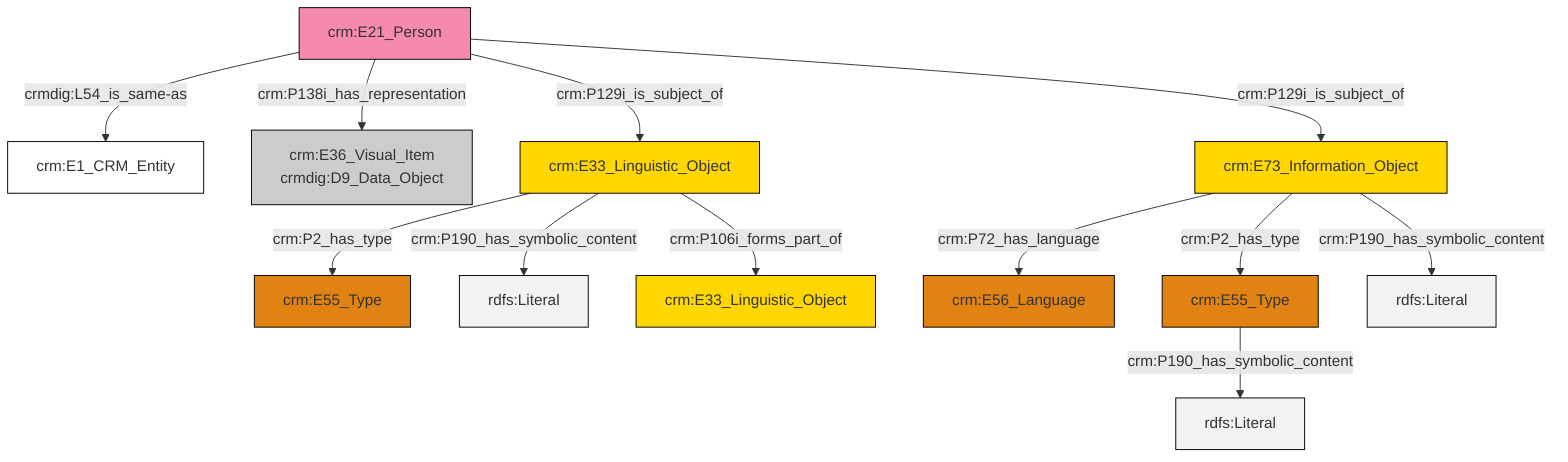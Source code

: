 graph TD
classDef Literal fill:#f2f2f2,stroke:#000000;
classDef CRM_Entity fill:#FFFFFF,stroke:#000000;
classDef Temporal_Entity fill:#00C9E6, stroke:#000000;
classDef Type fill:#E18312, stroke:#000000;
classDef Time-Span fill:#2C9C91, stroke:#000000;
classDef Appellation fill:#FFEB7F, stroke:#000000;
classDef Place fill:#008836, stroke:#000000;
classDef Persistent_Item fill:#B266B2, stroke:#000000;
classDef Conceptual_Object fill:#FFD700, stroke:#000000;
classDef Physical_Thing fill:#D2B48C, stroke:#000000;
classDef Actor fill:#f58aad, stroke:#000000;
classDef PC_Classes fill:#4ce600, stroke:#000000;
classDef Multi fill:#cccccc,stroke:#000000;

8["crm:E73_Information_Object"]:::Conceptual_Object -->|crm:P72_has_language| 9["crm:E56_Language"]:::Type
10["crm:E21_Person"]:::Actor -->|crmdig:L54_is_same-as| 6["crm:E1_CRM_Entity"]:::CRM_Entity
10["crm:E21_Person"]:::Actor -->|crm:P138i_has_representation| 0["crm:E36_Visual_Item<br>crmdig:D9_Data_Object"]:::Multi
8["crm:E73_Information_Object"]:::Conceptual_Object -->|crm:P2_has_type| 13["crm:E55_Type"]:::Type
8["crm:E73_Information_Object"]:::Conceptual_Object -->|crm:P190_has_symbolic_content| 14[rdfs:Literal]:::Literal
10["crm:E21_Person"]:::Actor -->|crm:P129i_is_subject_of| 2["crm:E33_Linguistic_Object"]:::Conceptual_Object
2["crm:E33_Linguistic_Object"]:::Conceptual_Object -->|crm:P2_has_type| 4["crm:E55_Type"]:::Type
13["crm:E55_Type"]:::Type -->|crm:P190_has_symbolic_content| 17[rdfs:Literal]:::Literal
2["crm:E33_Linguistic_Object"]:::Conceptual_Object -->|crm:P190_has_symbolic_content| 18[rdfs:Literal]:::Literal
2["crm:E33_Linguistic_Object"]:::Conceptual_Object -->|crm:P106i_forms_part_of| 19["crm:E33_Linguistic_Object"]:::Conceptual_Object
10["crm:E21_Person"]:::Actor -->|crm:P129i_is_subject_of| 8["crm:E73_Information_Object"]:::Conceptual_Object
